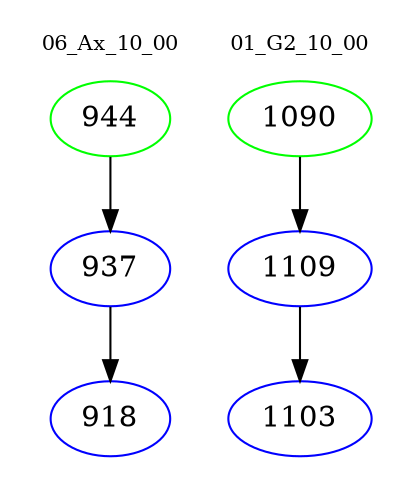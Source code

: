 digraph{
subgraph cluster_0 {
color = white
label = "06_Ax_10_00";
fontsize=10;
T0_944 [label="944", color="green"]
T0_944 -> T0_937 [color="black"]
T0_937 [label="937", color="blue"]
T0_937 -> T0_918 [color="black"]
T0_918 [label="918", color="blue"]
}
subgraph cluster_1 {
color = white
label = "01_G2_10_00";
fontsize=10;
T1_1090 [label="1090", color="green"]
T1_1090 -> T1_1109 [color="black"]
T1_1109 [label="1109", color="blue"]
T1_1109 -> T1_1103 [color="black"]
T1_1103 [label="1103", color="blue"]
}
}
